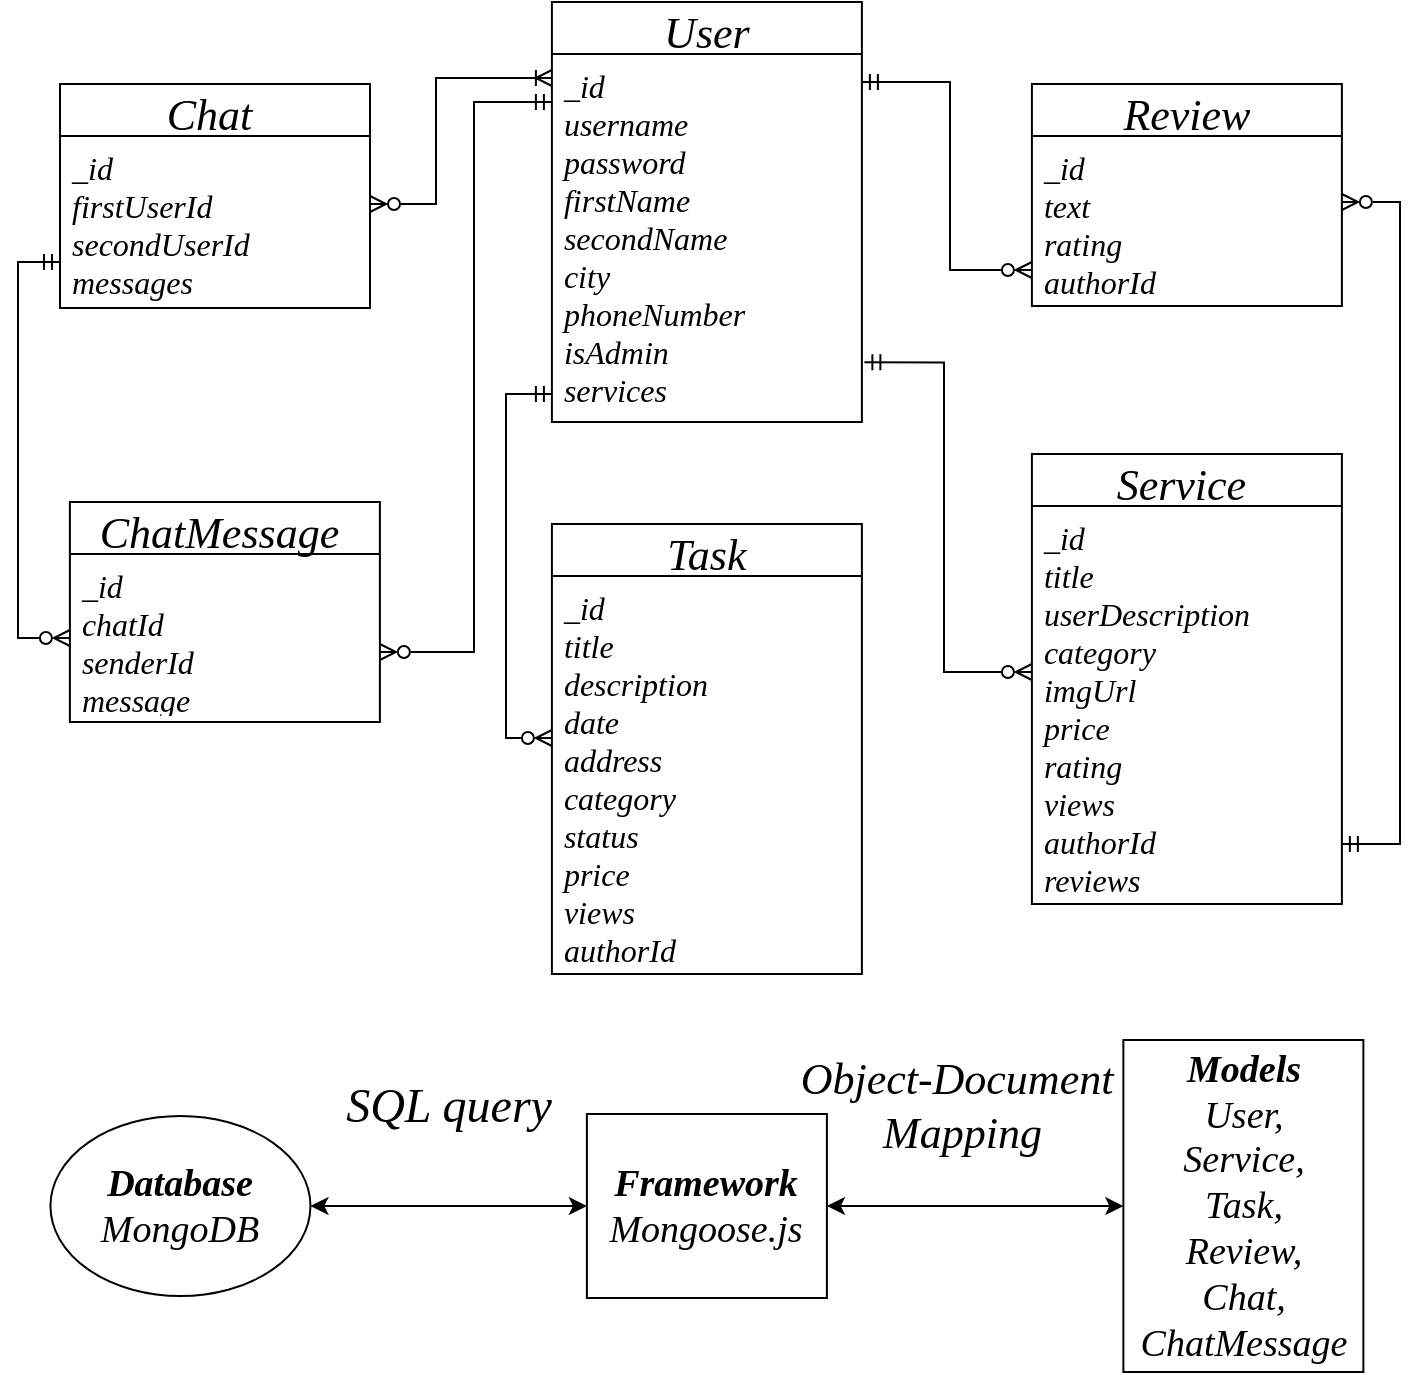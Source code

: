 <mxfile version="21.3.8" type="github">
  <diagram id="C5RBs43oDa-KdzZeNtuy" name="Page-1">
    <mxGraphModel dx="1500" dy="784" grid="0" gridSize="10" guides="1" tooltips="1" connect="1" arrows="1" fold="1" page="1" pageScale="1" pageWidth="1169" pageHeight="827" math="0" shadow="0">
      <root>
        <mxCell id="WIyWlLk6GJQsqaUBKTNV-0" />
        <mxCell id="WIyWlLk6GJQsqaUBKTNV-1" parent="WIyWlLk6GJQsqaUBKTNV-0" />
        <mxCell id="zkfFHV4jXpPFQw0GAbJ--0" value="User" style="swimlane;fontStyle=2;align=center;verticalAlign=middle;childLayout=stackLayout;horizontal=1;startSize=26;horizontalStack=0;resizeParent=1;resizeLast=0;collapsible=1;marginBottom=0;rounded=0;shadow=0;strokeWidth=1;fontFamily=GOST type A Regular;fontSource=https%3A%2F%2Fwebfonts.pro%2Flight-fonts%2F123-gost_type_a.html;fontSize=22;" parent="WIyWlLk6GJQsqaUBKTNV-1" vertex="1">
          <mxGeometry x="502.95" y="25" width="155" height="210" as="geometry">
            <mxRectangle x="441" y="147" width="160" height="26" as="alternateBounds" />
          </mxGeometry>
        </mxCell>
        <mxCell id="zkfFHV4jXpPFQw0GAbJ--1" value="_id&#xa;username&#xa;password&#xa;firstName&#xa;secondName&#xa;city&#xa;phoneNumber&#xa;isAdmin&#xa;services&#xa;tasks" style="text;align=left;verticalAlign=top;spacingLeft=4;spacingRight=4;overflow=hidden;rotatable=0;points=[[0,0.5],[1,0.5]];portConstraint=eastwest;fontColor=default;labelBackgroundColor=#FFFFFF;fontFamily=GOST type A Regular;fontSource=https%3A%2F%2Fwebfonts.pro%2Flight-fonts%2F123-gost_type_a.html;fontSize=16;fontStyle=2" parent="zkfFHV4jXpPFQw0GAbJ--0" vertex="1">
          <mxGeometry y="26" width="155" height="174" as="geometry" />
        </mxCell>
        <mxCell id="zkfFHV4jXpPFQw0GAbJ--6" value="ChatMessage " style="swimlane;fontStyle=2;align=center;verticalAlign=middle;childLayout=stackLayout;horizontal=1;startSize=26;horizontalStack=0;resizeParent=1;resizeLast=0;collapsible=1;marginBottom=0;rounded=0;shadow=0;strokeWidth=1;fontFamily=GOST type A Regular;fontSource=https%3A%2F%2Fwebfonts.pro%2Flight-fonts%2F123-gost_type_a.html;fontSize=22;" parent="WIyWlLk6GJQsqaUBKTNV-1" vertex="1">
          <mxGeometry x="261.95" y="275" width="155" height="110" as="geometry">
            <mxRectangle x="130" y="380" width="160" height="26" as="alternateBounds" />
          </mxGeometry>
        </mxCell>
        <mxCell id="zkfFHV4jXpPFQw0GAbJ--7" value="_id&#xa;chatId&#xa;senderId&#xa;message" style="text;align=left;verticalAlign=top;spacingLeft=4;spacingRight=4;overflow=hidden;rotatable=0;points=[[0,0.5],[1,0.5]];portConstraint=eastwest;fontFamily=GOST type A Regular;fontSource=https%3A%2F%2Fwebfonts.pro%2Flight-fonts%2F123-gost_type_a.html;fontSize=16;fontStyle=2" parent="zkfFHV4jXpPFQw0GAbJ--6" vertex="1">
          <mxGeometry y="26" width="155" height="77" as="geometry" />
        </mxCell>
        <mxCell id="zkfFHV4jXpPFQw0GAbJ--13" value="Review" style="swimlane;fontStyle=2;align=center;verticalAlign=middle;childLayout=stackLayout;horizontal=1;startSize=26;horizontalStack=0;resizeParent=1;resizeLast=0;collapsible=1;marginBottom=0;rounded=0;shadow=0;strokeWidth=1;fontFamily=GOST type A Regular;fontSource=https%3A%2F%2Fwebfonts.pro%2Flight-fonts%2F123-gost_type_a.html;fontSize=22;" parent="WIyWlLk6GJQsqaUBKTNV-1" vertex="1">
          <mxGeometry x="742.95" y="66" width="155" height="111" as="geometry">
            <mxRectangle x="340" y="380" width="170" height="26" as="alternateBounds" />
          </mxGeometry>
        </mxCell>
        <mxCell id="zkfFHV4jXpPFQw0GAbJ--14" value="_id&#xa;text&#xa;rating&#xa;authorId" style="text;align=left;verticalAlign=top;spacingLeft=4;spacingRight=4;overflow=hidden;rotatable=0;points=[[0,0.5],[1,0.5]];portConstraint=eastwest;fontFamily=GOST type A Regular;fontSource=https%3A%2F%2Fwebfonts.pro%2Flight-fonts%2F123-gost_type_a.html;fontSize=16;fontStyle=2" parent="zkfFHV4jXpPFQw0GAbJ--13" vertex="1">
          <mxGeometry y="26" width="155" height="85" as="geometry" />
        </mxCell>
        <mxCell id="zkfFHV4jXpPFQw0GAbJ--17" value="Service " style="swimlane;fontStyle=2;align=center;verticalAlign=middle;childLayout=stackLayout;horizontal=1;startSize=26;horizontalStack=0;resizeParent=1;resizeLast=0;collapsible=1;marginBottom=0;rounded=0;shadow=0;strokeWidth=1;fontFamily=GOST type A Regular;fontSource=https%3A%2F%2Fwebfonts.pro%2Flight-fonts%2F123-gost_type_a.html;fontSize=22;" parent="WIyWlLk6GJQsqaUBKTNV-1" vertex="1">
          <mxGeometry x="742.95" y="251" width="155" height="225" as="geometry">
            <mxRectangle x="550" y="140" width="160" height="26" as="alternateBounds" />
          </mxGeometry>
        </mxCell>
        <mxCell id="zkfFHV4jXpPFQw0GAbJ--25" value="_id&#xa;title&#xa;userDescription&#xa;category&#xa;imgUrl&#xa;price&#xa;rating&#xa;views&#xa;authorId&#xa;reviews" style="text;align=left;verticalAlign=top;spacingLeft=4;spacingRight=4;overflow=hidden;rotatable=0;points=[[0,0.5],[1,0.5]];portConstraint=eastwest;fontFamily=GOST type A Regular;fontSource=https%3A%2F%2Fwebfonts.pro%2Flight-fonts%2F123-gost_type_a.html;fontSize=16;fontStyle=2" parent="zkfFHV4jXpPFQw0GAbJ--17" vertex="1">
          <mxGeometry y="26" width="155" height="199" as="geometry" />
        </mxCell>
        <mxCell id="ptHrVthuVrJp5P6MsZrQ-8" value="Chat " style="swimlane;fontStyle=2;align=center;verticalAlign=middle;childLayout=stackLayout;horizontal=1;startSize=26;horizontalStack=0;resizeParent=1;resizeLast=0;collapsible=1;marginBottom=0;rounded=0;shadow=0;strokeWidth=1;fontFamily=GOST type A Regular;fontSource=https%3A%2F%2Fwebfonts.pro%2Flight-fonts%2F123-gost_type_a.html;fontSize=22;" parent="WIyWlLk6GJQsqaUBKTNV-1" vertex="1">
          <mxGeometry x="257" y="66" width="155" height="112" as="geometry">
            <mxRectangle x="130" y="380" width="160" height="26" as="alternateBounds" />
          </mxGeometry>
        </mxCell>
        <mxCell id="ptHrVthuVrJp5P6MsZrQ-9" value="_id&#xa;firstUserId&#xa;secondUserId&#xa;messages" style="text;align=left;verticalAlign=top;spacingLeft=4;spacingRight=4;overflow=hidden;rotatable=0;points=[[0,0.5],[1,0.5]];portConstraint=eastwest;fontFamily=GOST type A Regular;fontSource=https%3A%2F%2Fwebfonts.pro%2Flight-fonts%2F123-gost_type_a.html;fontSize=16;fontStyle=2" parent="ptHrVthuVrJp5P6MsZrQ-8" vertex="1">
          <mxGeometry y="26" width="155" height="86" as="geometry" />
        </mxCell>
        <mxCell id="ptHrVthuVrJp5P6MsZrQ-11" style="edgeStyle=orthogonalEdgeStyle;rounded=0;orthogonalLoop=1;jettySize=auto;html=1;fontColor=default;fontFamily=GOST type A Regular;fontSource=https%3A%2F%2Fwebfonts.pro%2Flight-fonts%2F123-gost_type_a.html;startArrow=ERmandOne;startFill=0;endArrow=ERzeroToMany;endFill=0;fontSize=16;fontStyle=2" parent="WIyWlLk6GJQsqaUBKTNV-1" source="ptHrVthuVrJp5P6MsZrQ-9" target="zkfFHV4jXpPFQw0GAbJ--7" edge="1">
          <mxGeometry relative="1" as="geometry">
            <Array as="points">
              <mxPoint x="236" y="155" />
              <mxPoint x="236" y="343" />
            </Array>
          </mxGeometry>
        </mxCell>
        <mxCell id="ptHrVthuVrJp5P6MsZrQ-14" style="edgeStyle=orthogonalEdgeStyle;rounded=0;orthogonalLoop=1;jettySize=auto;html=1;fontColor=default;fontFamily=GOST type A Regular;fontSource=https%3A%2F%2Fwebfonts.pro%2Flight-fonts%2F123-gost_type_a.html;fontSize=16;startArrow=ERmandOne;startFill=0;endArrow=ERzeroToMany;endFill=0;exitX=1.008;exitY=0.886;exitDx=0;exitDy=0;exitPerimeter=0;fontStyle=2" parent="WIyWlLk6GJQsqaUBKTNV-1" source="zkfFHV4jXpPFQw0GAbJ--1" target="zkfFHV4jXpPFQw0GAbJ--25" edge="1">
          <mxGeometry relative="1" as="geometry">
            <Array as="points">
              <mxPoint x="699" y="205" />
              <mxPoint x="699" y="360" />
            </Array>
            <mxPoint x="672.95" y="202" as="sourcePoint" />
          </mxGeometry>
        </mxCell>
        <mxCell id="09UJKD5zljSwryMEkHEB-15" value="" style="edgeStyle=orthogonalEdgeStyle;fontSize=16;html=1;endArrow=ERoneToMany;startArrow=ERzeroToMany;rounded=0;fontFamily=GOST type A Regular;fontSource=https%3A%2F%2Fwebfonts.pro%2Flight-fonts%2F123-gost_type_a.html;startFill=0;fontStyle=2" parent="WIyWlLk6GJQsqaUBKTNV-1" source="ptHrVthuVrJp5P6MsZrQ-9" target="zkfFHV4jXpPFQw0GAbJ--1" edge="1">
          <mxGeometry width="100" height="100" relative="1" as="geometry">
            <mxPoint x="584.95" y="292" as="sourcePoint" />
            <mxPoint x="684.95" y="192" as="targetPoint" />
            <Array as="points">
              <mxPoint x="445" y="126" />
              <mxPoint x="445" y="63" />
            </Array>
          </mxGeometry>
        </mxCell>
        <mxCell id="09UJKD5zljSwryMEkHEB-16" value="Task" style="swimlane;fontStyle=2;align=center;verticalAlign=middle;childLayout=stackLayout;horizontal=1;startSize=26;horizontalStack=0;resizeParent=1;resizeLast=0;collapsible=1;marginBottom=0;rounded=0;shadow=0;strokeWidth=1;fontFamily=GOST type A Regular;fontSource=https%3A%2F%2Fwebfonts.pro%2Flight-fonts%2F123-gost_type_a.html;fontSize=22;" parent="WIyWlLk6GJQsqaUBKTNV-1" vertex="1">
          <mxGeometry x="502.95" y="286" width="155" height="225" as="geometry">
            <mxRectangle x="550" y="140" width="160" height="26" as="alternateBounds" />
          </mxGeometry>
        </mxCell>
        <mxCell id="09UJKD5zljSwryMEkHEB-17" value="_id&#xa;title&#xa;description&#xa;date&#xa;address&#xa;category&#xa;status&#xa;price&#xa;views&#xa;authorId" style="text;align=left;verticalAlign=top;spacingLeft=4;spacingRight=4;overflow=hidden;rotatable=0;points=[[0,0.5],[1,0.5]];portConstraint=eastwest;fontFamily=GOST type A Regular;fontSource=https%3A%2F%2Fwebfonts.pro%2Flight-fonts%2F123-gost_type_a.html;fontSize=16;fontStyle=2" parent="09UJKD5zljSwryMEkHEB-16" vertex="1">
          <mxGeometry y="26" width="155" height="199" as="geometry" />
        </mxCell>
        <mxCell id="jdmytNQlxL5rp2lW7gn1-0" style="edgeStyle=orthogonalEdgeStyle;rounded=0;orthogonalLoop=1;jettySize=auto;html=1;fontColor=default;fontFamily=GOST type A Regular;fontSource=https%3A%2F%2Fwebfonts.pro%2Flight-fonts%2F123-gost_type_a.html;fontSize=16;startArrow=ERmandOne;startFill=0;endArrow=ERzeroToMany;endFill=0;fontStyle=2" parent="WIyWlLk6GJQsqaUBKTNV-1" source="zkfFHV4jXpPFQw0GAbJ--0" target="09UJKD5zljSwryMEkHEB-16" edge="1">
          <mxGeometry relative="1" as="geometry">
            <Array as="points">
              <mxPoint x="480" y="221" />
              <mxPoint x="480" y="393" />
            </Array>
            <mxPoint x="661.95" y="215" as="sourcePoint" />
            <mxPoint x="792.95" y="355" as="targetPoint" />
          </mxGeometry>
        </mxCell>
        <mxCell id="jdmytNQlxL5rp2lW7gn1-1" style="edgeStyle=orthogonalEdgeStyle;rounded=0;orthogonalLoop=1;jettySize=auto;html=1;fontColor=default;fontFamily=GOST type A Regular;fontSource=https%3A%2F%2Fwebfonts.pro%2Flight-fonts%2F123-gost_type_a.html;fontSize=16;startArrow=ERmandOne;startFill=0;endArrow=ERzeroToMany;endFill=0;fontStyle=2" parent="WIyWlLk6GJQsqaUBKTNV-1" source="zkfFHV4jXpPFQw0GAbJ--25" target="zkfFHV4jXpPFQw0GAbJ--13" edge="1">
          <mxGeometry relative="1" as="geometry">
            <Array as="points">
              <mxPoint x="927" y="446" />
              <mxPoint x="927" y="125" />
            </Array>
            <mxPoint x="661.95" y="215" as="sourcePoint" />
            <mxPoint x="752.95" y="374" as="targetPoint" />
          </mxGeometry>
        </mxCell>
        <mxCell id="jdmytNQlxL5rp2lW7gn1-3" style="edgeStyle=orthogonalEdgeStyle;rounded=0;orthogonalLoop=1;jettySize=auto;html=1;fontFamily=GOST type A Regular;fontSource=https%3A%2F%2Fwebfonts.pro%2Flight-fonts%2F123-gost_type_a.html;fontSize=19;startArrow=classic;startFill=1;endArrow=classic;endFill=1;" parent="WIyWlLk6GJQsqaUBKTNV-1" source="jdmytNQlxL5rp2lW7gn1-4" target="jdmytNQlxL5rp2lW7gn1-7" edge="1">
          <mxGeometry relative="1" as="geometry">
            <Array as="points" />
          </mxGeometry>
        </mxCell>
        <mxCell id="jdmytNQlxL5rp2lW7gn1-4" value="&lt;span style=&quot;font-size: 19px;&quot;&gt;&lt;b style=&quot;font-size: 19px;&quot;&gt;Database&lt;/b&gt;&lt;br style=&quot;font-size: 19px;&quot;&gt;MongoDB&lt;br style=&quot;font-size: 19px;&quot;&gt;&lt;/span&gt;" style="ellipse;whiteSpace=wrap;html=1;fontSize=19;fontFamily=GOST type A Regular;fontSource=https%3A%2F%2Fwebfonts.pro%2Flight-fonts%2F123-gost_type_a.html;fontStyle=2" parent="WIyWlLk6GJQsqaUBKTNV-1" vertex="1">
          <mxGeometry x="252.23" y="582" width="130" height="90" as="geometry" />
        </mxCell>
        <mxCell id="jdmytNQlxL5rp2lW7gn1-5" value="&lt;font style=&quot;font-size: 19px;&quot;&gt;&lt;span style=&quot;font-size: 19px;&quot;&gt;&lt;b style=&quot;font-size: 19px;&quot;&gt;Models&lt;/b&gt;&lt;/span&gt;&lt;/font&gt;&lt;br style=&quot;font-size: 19px;&quot;&gt;&lt;font style=&quot;font-size: 19px;&quot;&gt;&lt;span style=&quot;font-size: 19px;&quot;&gt;User,&lt;br style=&quot;font-size: 19px;&quot;&gt;Service,&lt;br style=&quot;font-size: 19px;&quot;&gt;Task,&lt;br style=&quot;font-size: 19px;&quot;&gt;Review,&lt;br style=&quot;font-size: 19px;&quot;&gt;Chat,&lt;br style=&quot;font-size: 19px;&quot;&gt;ChatMessage&lt;br style=&quot;font-size: 19px;&quot;&gt;&lt;/span&gt;&lt;/font&gt;" style="rounded=0;whiteSpace=wrap;html=1;fontFamily=GOST type A Regular;fontSource=https%3A%2F%2Fwebfonts.pro%2Flight-fonts%2F123-gost_type_a.html;fontStyle=2;fontSize=19;" parent="WIyWlLk6GJQsqaUBKTNV-1" vertex="1">
          <mxGeometry x="788.68" y="544" width="120" height="166" as="geometry" />
        </mxCell>
        <mxCell id="jdmytNQlxL5rp2lW7gn1-6" style="edgeStyle=orthogonalEdgeStyle;rounded=0;orthogonalLoop=1;jettySize=auto;html=1;exitX=1;exitY=0.5;exitDx=0;exitDy=0;entryX=0;entryY=0.5;entryDx=0;entryDy=0;fontFamily=GOST type A Regular;fontSource=https%3A%2F%2Fwebfonts.pro%2Flight-fonts%2F123-gost_type_a.html;fontSize=19;startArrow=classic;startFill=1;endArrow=classic;endFill=1;" parent="WIyWlLk6GJQsqaUBKTNV-1" source="jdmytNQlxL5rp2lW7gn1-7" target="jdmytNQlxL5rp2lW7gn1-5" edge="1">
          <mxGeometry relative="1" as="geometry" />
        </mxCell>
        <mxCell id="jdmytNQlxL5rp2lW7gn1-7" value="&lt;font style=&quot;font-size: 19px;&quot;&gt;&lt;span style=&quot;font-size: 19px;&quot;&gt;&lt;b style=&quot;font-size: 19px;&quot;&gt;Framework &lt;/b&gt;Mongoose.js&lt;br style=&quot;font-size: 19px;&quot;&gt;&lt;/span&gt;&lt;/font&gt;" style="rounded=0;whiteSpace=wrap;html=1;fontFamily=GOST type A Regular;fontSource=https%3A%2F%2Fwebfonts.pro%2Flight-fonts%2F123-gost_type_a.html;fontStyle=2;fontSize=19;" parent="WIyWlLk6GJQsqaUBKTNV-1" vertex="1">
          <mxGeometry x="520.45" y="581" width="120" height="92" as="geometry" />
        </mxCell>
        <mxCell id="jdmytNQlxL5rp2lW7gn1-8" value="Object-Document&lt;br style=&quot;font-size: 22px;&quot;&gt;&amp;nbsp;Mapping" style="text;html=1;align=center;verticalAlign=middle;resizable=0;points=[];autosize=1;strokeColor=none;fillColor=none;fontSize=22;fontFamily=GOST type A Regular;fontSource=https%3A%2F%2Fwebfonts.pro%2Flight-fonts%2F123-gost_type_a.html;fontStyle=2" parent="WIyWlLk6GJQsqaUBKTNV-1" vertex="1">
          <mxGeometry x="618.0" y="544" width="174" height="65" as="geometry" />
        </mxCell>
        <mxCell id="jdmytNQlxL5rp2lW7gn1-9" value="&lt;font style=&quot;font-size: 24px;&quot;&gt;&amp;nbsp;SQL query&lt;/font&gt;" style="text;html=1;align=center;verticalAlign=middle;resizable=0;points=[];autosize=1;strokeColor=none;fillColor=none;fontSize=24;fontFamily=GOST type A Regular;fontSource=https%3A%2F%2Fwebfonts.pro%2Flight-fonts%2F123-gost_type_a.html;fontStyle=2" parent="WIyWlLk6GJQsqaUBKTNV-1" vertex="1">
          <mxGeometry x="384" y="556" width="127" height="41" as="geometry" />
        </mxCell>
        <mxCell id="jdmytNQlxL5rp2lW7gn1-10" style="edgeStyle=orthogonalEdgeStyle;rounded=0;orthogonalLoop=1;jettySize=auto;html=1;fontColor=default;fontFamily=GOST type A Regular;fontSource=https%3A%2F%2Fwebfonts.pro%2Flight-fonts%2F123-gost_type_a.html;fontSize=16;startArrow=ERzeroToMany;startFill=0;endArrow=ERmandOne;endFill=0;fontStyle=2" parent="WIyWlLk6GJQsqaUBKTNV-1" source="zkfFHV4jXpPFQw0GAbJ--14" target="zkfFHV4jXpPFQw0GAbJ--1" edge="1">
          <mxGeometry relative="1" as="geometry">
            <Array as="points">
              <mxPoint x="702" y="159" />
              <mxPoint x="702" y="65" />
            </Array>
            <mxPoint x="669" y="215" as="sourcePoint" />
            <mxPoint x="753" y="367" as="targetPoint" />
          </mxGeometry>
        </mxCell>
        <mxCell id="agAgCuhw3A-59575QKTY-0" style="edgeStyle=orthogonalEdgeStyle;rounded=0;orthogonalLoop=1;jettySize=auto;html=1;fontColor=default;fontFamily=GOST type A Regular;fontSource=https%3A%2F%2Fwebfonts.pro%2Flight-fonts%2F123-gost_type_a.html;startArrow=ERzeroToMany;startFill=0;endArrow=ERmandOne;endFill=0;fontSize=16;fontStyle=2" parent="WIyWlLk6GJQsqaUBKTNV-1" source="zkfFHV4jXpPFQw0GAbJ--7" target="zkfFHV4jXpPFQw0GAbJ--1" edge="1">
          <mxGeometry relative="1" as="geometry">
            <Array as="points">
              <mxPoint x="464" y="350" />
              <mxPoint x="464" y="75" />
            </Array>
            <mxPoint x="267" y="165" as="sourcePoint" />
            <mxPoint x="272" y="353" as="targetPoint" />
          </mxGeometry>
        </mxCell>
      </root>
    </mxGraphModel>
  </diagram>
</mxfile>
